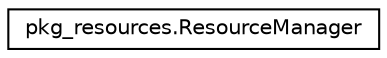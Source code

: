 digraph "Graphical Class Hierarchy"
{
 // LATEX_PDF_SIZE
  edge [fontname="Helvetica",fontsize="10",labelfontname="Helvetica",labelfontsize="10"];
  node [fontname="Helvetica",fontsize="10",shape=record];
  rankdir="LR";
  Node0 [label="pkg_resources.ResourceManager",height=0.2,width=0.4,color="black", fillcolor="white", style="filled",URL="$classpkg__resources_1_1_resource_manager.html",tooltip=" "];
}
